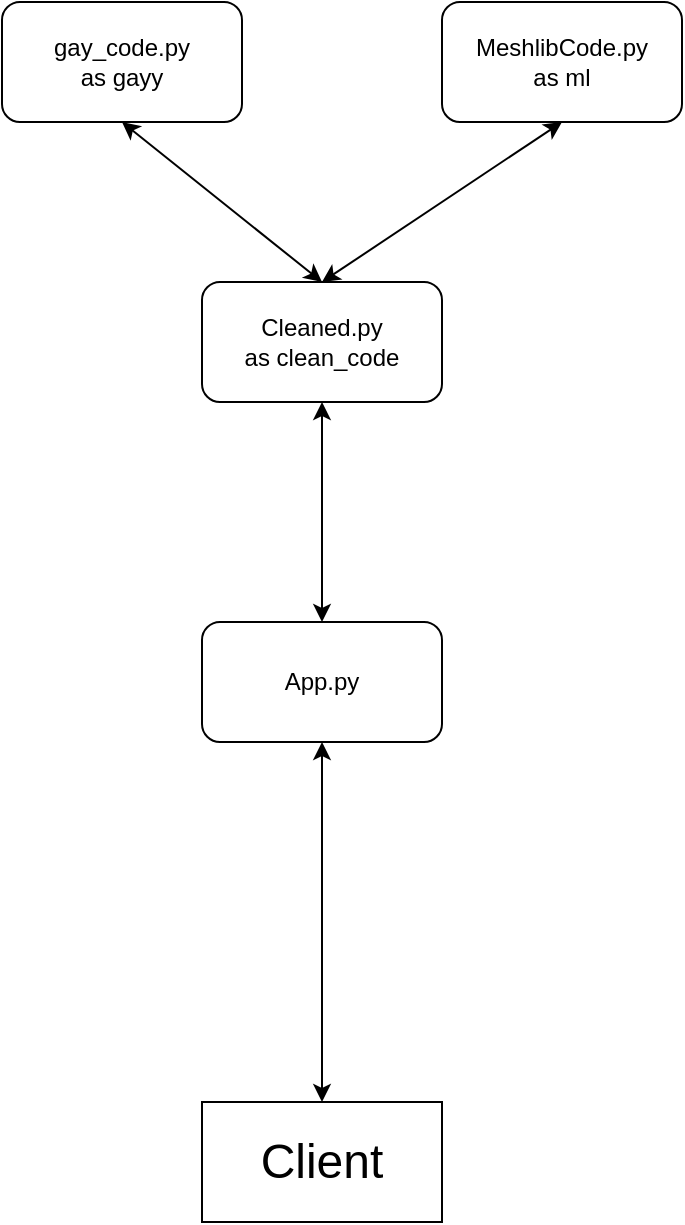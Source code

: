 <mxfile version="24.7.2" type="device">
  <diagram name="Page-1" id="3jsd39Ts8XPFc9a3uyLe">
    <mxGraphModel dx="3192" dy="1146" grid="1" gridSize="10" guides="1" tooltips="1" connect="1" arrows="1" fold="1" page="1" pageScale="1" pageWidth="850" pageHeight="1100" math="0" shadow="0">
      <root>
        <mxCell id="0" />
        <mxCell id="1" parent="0" />
        <mxCell id="McJD3nZb-Va1dqPUq3ao-1" value="&lt;font style=&quot;font-size: 24px;&quot;&gt;Client&lt;/font&gt;" style="rounded=0;whiteSpace=wrap;html=1;" vertex="1" parent="1">
          <mxGeometry x="350" y="830" width="120" height="60" as="geometry" />
        </mxCell>
        <mxCell id="McJD3nZb-Va1dqPUq3ao-2" value="App.p&lt;span style=&quot;background-color: initial;&quot;&gt;y&lt;/span&gt;" style="rounded=1;whiteSpace=wrap;html=1;" vertex="1" parent="1">
          <mxGeometry x="350" y="590" width="120" height="60" as="geometry" />
        </mxCell>
        <mxCell id="McJD3nZb-Va1dqPUq3ao-3" value="Cleaned.py&lt;div&gt;as clean_c&lt;span style=&quot;background-color: initial;&quot;&gt;ode&lt;/span&gt;&lt;/div&gt;" style="rounded=1;whiteSpace=wrap;html=1;" vertex="1" parent="1">
          <mxGeometry x="350" y="420" width="120" height="60" as="geometry" />
        </mxCell>
        <mxCell id="McJD3nZb-Va1dqPUq3ao-4" value="gay_code.py&lt;div&gt;as gayy&lt;/div&gt;" style="rounded=1;whiteSpace=wrap;html=1;" vertex="1" parent="1">
          <mxGeometry x="250" y="280" width="120" height="60" as="geometry" />
        </mxCell>
        <mxCell id="McJD3nZb-Va1dqPUq3ao-5" value="MeshlibCode.py&lt;div&gt;as ml&lt;/div&gt;" style="rounded=1;whiteSpace=wrap;html=1;" vertex="1" parent="1">
          <mxGeometry x="470" y="280" width="120" height="60" as="geometry" />
        </mxCell>
        <mxCell id="McJD3nZb-Va1dqPUq3ao-6" value="" style="endArrow=classic;startArrow=classic;html=1;rounded=0;exitX=0.5;exitY=0;exitDx=0;exitDy=0;entryX=0.5;entryY=1;entryDx=0;entryDy=0;" edge="1" parent="1" source="McJD3nZb-Va1dqPUq3ao-1" target="McJD3nZb-Va1dqPUq3ao-2">
          <mxGeometry width="50" height="50" relative="1" as="geometry">
            <mxPoint x="400" y="610" as="sourcePoint" />
            <mxPoint x="450" y="560" as="targetPoint" />
          </mxGeometry>
        </mxCell>
        <mxCell id="McJD3nZb-Va1dqPUq3ao-7" value="" style="endArrow=classic;startArrow=classic;html=1;rounded=0;exitX=0.5;exitY=0;exitDx=0;exitDy=0;entryX=0.5;entryY=1;entryDx=0;entryDy=0;" edge="1" parent="1" source="McJD3nZb-Va1dqPUq3ao-2" target="McJD3nZb-Va1dqPUq3ao-3">
          <mxGeometry width="50" height="50" relative="1" as="geometry">
            <mxPoint x="360" y="550" as="sourcePoint" />
            <mxPoint x="360" y="370" as="targetPoint" />
          </mxGeometry>
        </mxCell>
        <mxCell id="McJD3nZb-Va1dqPUq3ao-8" value="" style="endArrow=classic;startArrow=classic;html=1;rounded=0;exitX=0.5;exitY=0;exitDx=0;exitDy=0;entryX=0.5;entryY=1;entryDx=0;entryDy=0;" edge="1" parent="1" source="McJD3nZb-Va1dqPUq3ao-3" target="McJD3nZb-Va1dqPUq3ao-4">
          <mxGeometry width="50" height="50" relative="1" as="geometry">
            <mxPoint x="420" y="600" as="sourcePoint" />
            <mxPoint x="420" y="490" as="targetPoint" />
          </mxGeometry>
        </mxCell>
        <mxCell id="McJD3nZb-Va1dqPUq3ao-9" value="" style="endArrow=classic;startArrow=classic;html=1;rounded=0;exitX=0.5;exitY=0;exitDx=0;exitDy=0;entryX=0.5;entryY=1;entryDx=0;entryDy=0;" edge="1" parent="1" source="McJD3nZb-Va1dqPUq3ao-3" target="McJD3nZb-Va1dqPUq3ao-5">
          <mxGeometry width="50" height="50" relative="1" as="geometry">
            <mxPoint x="420" y="430" as="sourcePoint" />
            <mxPoint x="320" y="350" as="targetPoint" />
          </mxGeometry>
        </mxCell>
      </root>
    </mxGraphModel>
  </diagram>
</mxfile>
